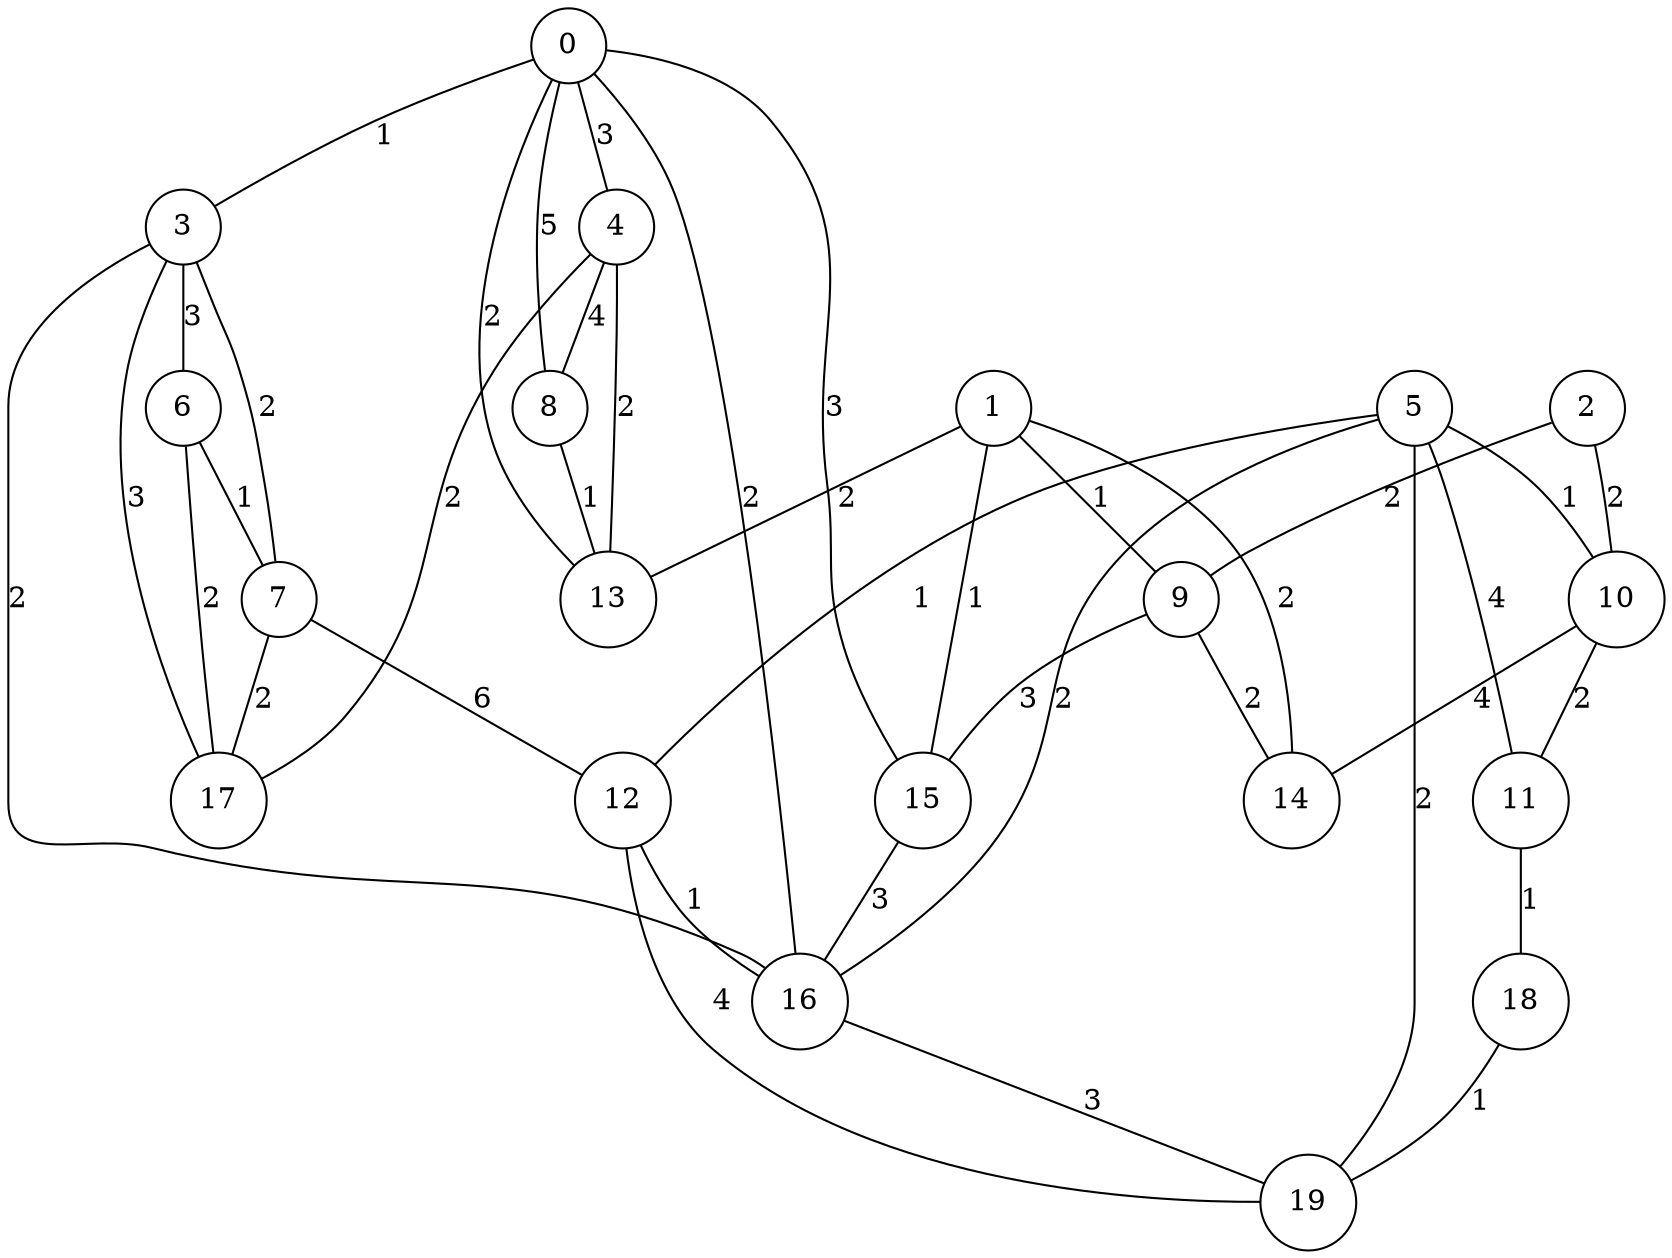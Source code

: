 graph qubit_interaction_graph {
    node [shape=circle];
    0 -- 3 [label=1];
    0 -- 8 [label=5];
    0 -- 13 [label=2];
    0 -- 15 [label=3];
    0 -- 4 [label=3];
    0 -- 16 [label=2];
    1 -- 13 [label=2];
    1 -- 14 [label=2];
    1 -- 15 [label=1];
    1 -- 9 [label=1];
    2 -- 10 [label=2];
    2 -- 9 [label=2];
    3 -- 6 [label=3];
    3 -- 7 [label=2];
    3 -- 16 [label=2];
    3 -- 17 [label=3];
    4 -- 8 [label=4];
    4 -- 13 [label=2];
    4 -- 17 [label=2];
    5 -- 19 [label=2];
    5 -- 10 [label=1];
    5 -- 11 [label=4];
    5 -- 16 [label=2];
    5 -- 12 [label=1];
    6 -- 17 [label=2];
    6 -- 7 [label=1];
    7 -- 12 [label=6];
    7 -- 17 [label=2];
    8 -- 13 [label=1];
    9 -- 14 [label=2];
    9 -- 15 [label=3];
    10 -- 14 [label=4];
    10 -- 11 [label=2];
    11 -- 18 [label=1];
    12 -- 19 [label=4];
    12 -- 16 [label=1];
    15 -- 16 [label=3];
    16 -- 19 [label=3];
    18 -- 19 [label=1];
}